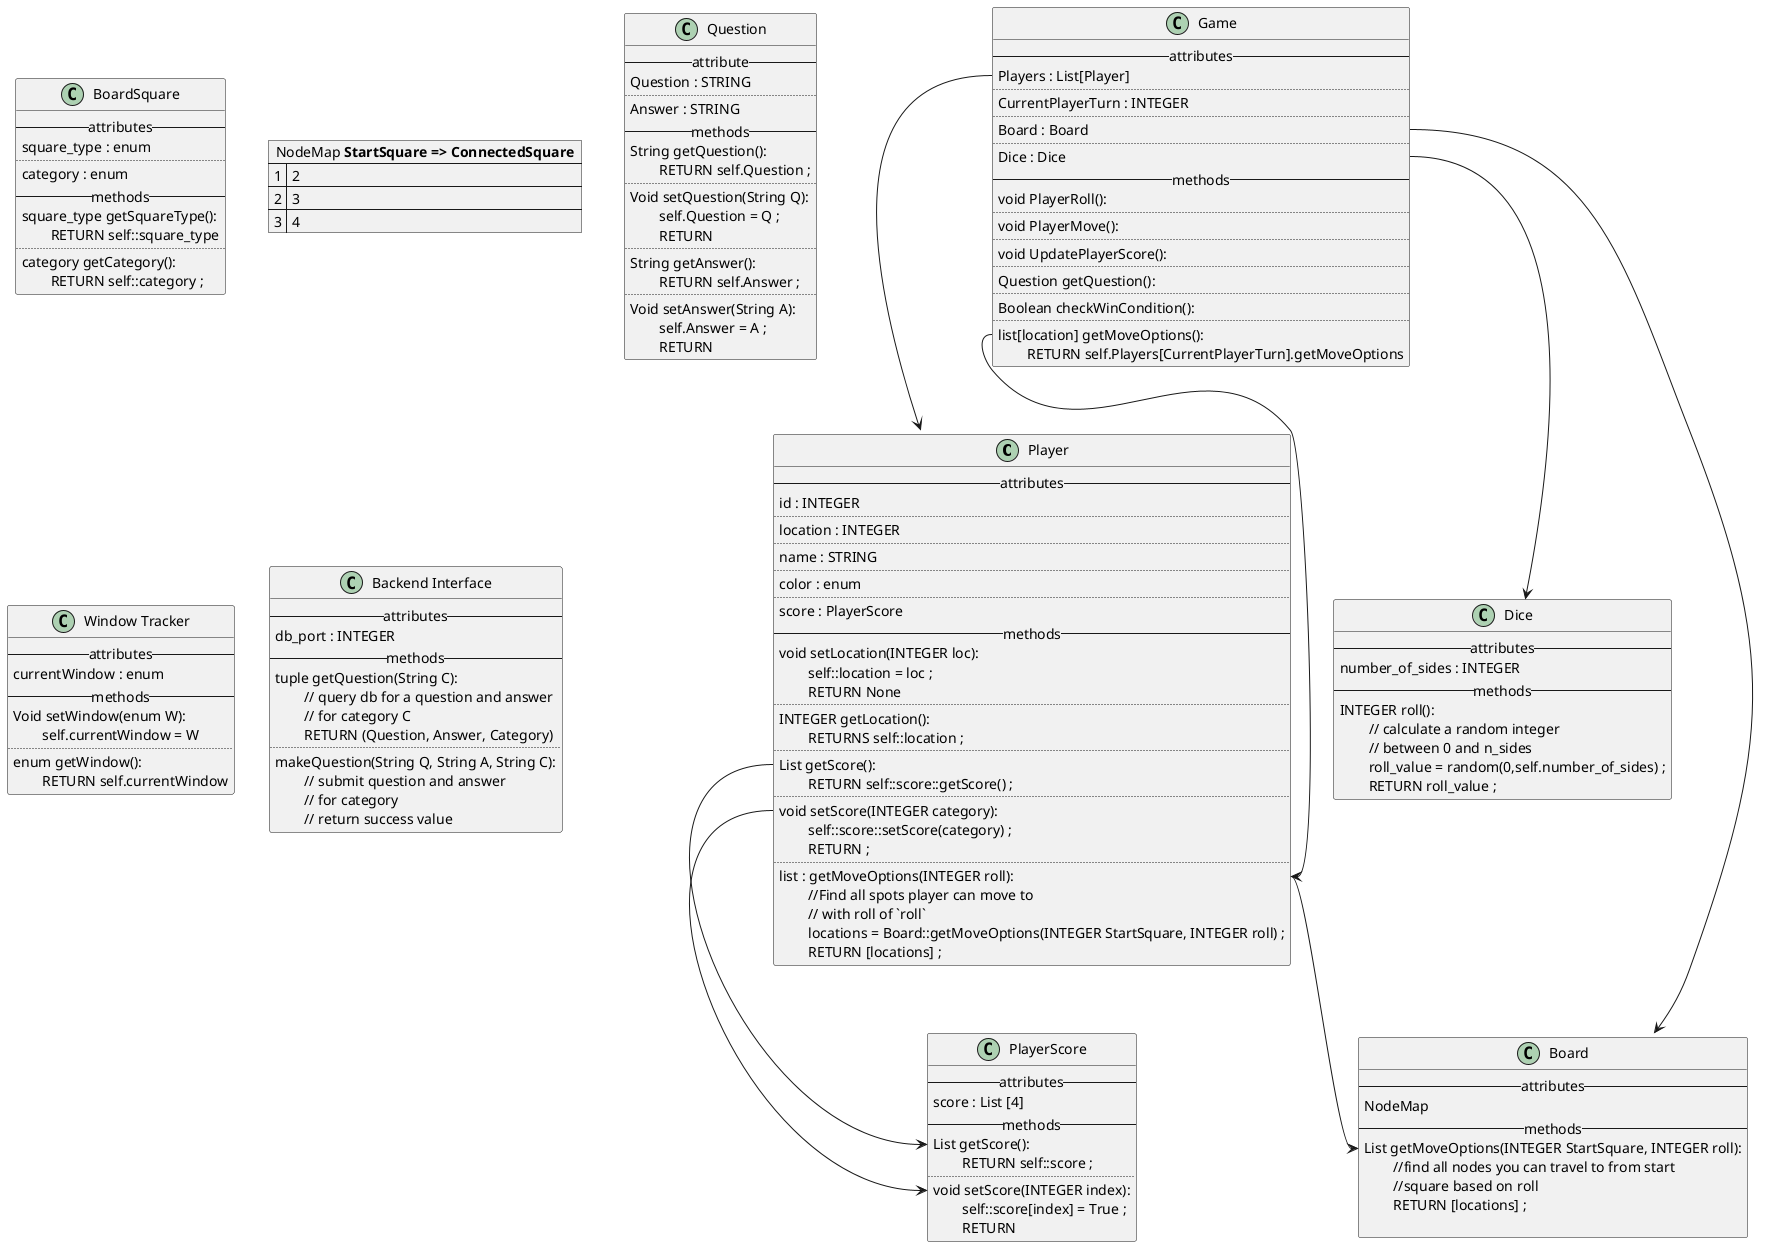 @startuml
' Class definitions and pseudocode
class Player {
  --attributes--
  id : INTEGER
  ..
  location : INTEGER
  ..
  name : STRING
  ..
  color : enum
  ..
  score : PlayerScore
  --methods--
  void setLocation(INTEGER loc):
  \tself::location = loc ;
  \tRETURN None
  ..
  INTEGER getLocation():
  \tRETURNS self::location ;
  ..
  List getScore():
  \tRETURN self::score::getScore() ;
  ..
  void setScore(INTEGER category):
  \tself::score::setScore(category) ;
  \tRETURN ;
  ..
  list : getMoveOptions(INTEGER roll):
  \t//Find all spots player can move to
  \t// with roll of `roll`
  \tlocations = Board::getMoveOptions(INTEGER StartSquare, INTEGER roll) ;
  \tRETURN [locations] ;
}

class PlayerScore{
  --attributes--
  score : List [4]
  --methods--
  List getScore():
  \tRETURN self::score ;
  ..
  void setScore(INTEGER index):
  \tself::score[index] = True ;
  \tRETURN
}

class Dice{
  --attributes--
  number_of_sides : INTEGER
  --methods--
  INTEGER roll():
  \t// calculate a random integer
  \t// between 0 and n_sides
  \troll_value = random(0,self.number_of_sides) ;
  \tRETURN roll_value ;
}

class BoardSquare{
  --attributes--
  square_type : enum
  ..
  category : enum
  --methods--
  square_type getSquareType():
  \tRETURN self::square_type
  ..
  category getCategory():
  \tRETURN self::category ;
}

map "NodeMap **StartSquare => ConnectedSquare**" as NodeMap {
1 => 2
2 => 3
3 => 4
}

Class Game{
  --attributes--
  Players : List[Player]
  ..
  CurrentPlayerTurn : INTEGER
  ..
  Board : Board
  ..
  Dice : Dice
  --methods--
  void PlayerRoll():
  ..
  void PlayerMove():
  ..
  void UpdatePlayerScore():
  ..
  Question getQuestion():
  ..
  Boolean checkWinCondition():
  ..
  list[location] getMoveOptions():
  \tRETURN self.Players[CurrentPlayerTurn].getMoveOptions
}

Class Board{
  --attributes--
  NodeMap
  --methods--
  List getMoveOptions(INTEGER StartSquare, INTEGER roll):
  \t//find all nodes you can travel to from start
  \t//square based on roll
  \tRETURN [locations] ;

}

Class Question{
  --attribute--
  Question : STRING
  ..
  Answer : STRING
  --methods--
  String getQuestion():
  \tRETURN self.Question ;
  ..
  Void setQuestion(String Q):
  \tself.Question = Q ;
  \tRETURN
  ..
  String getAnswer():
  \tRETURN self.Answer ;
  ..
  Void setAnswer(String A):
  \tself.Answer = A ;
  \tRETURN
}

Class "Window Tracker"{
  --attributes--
  currentWindow : enum
  --methods--
  Void setWindow(enum W):
  \tself.currentWindow = W
  ..
  enum getWindow():
  \tRETURN self.currentWindow
}

Class "Backend Interface"{
    --attributes--
    db_port : INTEGER
    --methods--
    tuple getQuestion(String C):
    \t// query db for a question and answer
    \t// for category C
    \tRETURN (Question, Answer, Category)
    ..
    makeQuestion(String Q, String A, String C):
    \t// submit question and answer
    \t// for category
    \t// return success value
}

' attribute connections
'Player::location <-- Player::getLocation
'Player::location <-- Player::setLocation
Player::getScore --> PlayerScore::getScore
Player::setScore --> PlayerScore::setScore
Player::getMoveOptions --> Board::getMoveOptions
Game::Players --> Player
Game::Board --> Board
Game::Dice --> Dice
Game::getMoveOptions --> Player::getMoveOptions

/'

Class "GUI Interface"{

}

    When Given <some precondition>

And <additional preconditions> Optional

When <an action/trigger occurs>

Then <some post condition>

And <additional post conditions> Optional
'/
@enduml